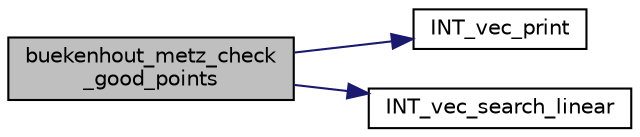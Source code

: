 digraph "buekenhout_metz_check_good_points"
{
  edge [fontname="Helvetica",fontsize="10",labelfontname="Helvetica",labelfontsize="10"];
  node [fontname="Helvetica",fontsize="10",shape=record];
  rankdir="LR";
  Node2454 [label="buekenhout_metz_check\l_good_points",height=0.2,width=0.4,color="black", fillcolor="grey75", style="filled", fontcolor="black"];
  Node2454 -> Node2455 [color="midnightblue",fontsize="10",style="solid",fontname="Helvetica"];
  Node2455 [label="INT_vec_print",height=0.2,width=0.4,color="black", fillcolor="white", style="filled",URL="$df/dbf/sajeeb_8_c.html#a79a5901af0b47dd0d694109543c027fe"];
  Node2454 -> Node2456 [color="midnightblue",fontsize="10",style="solid",fontname="Helvetica"];
  Node2456 [label="INT_vec_search_linear",height=0.2,width=0.4,color="black", fillcolor="white", style="filled",URL="$d5/de2/foundations_2data__structures_2data__structures_8h.html#ad0aa35e081da3ba3cc8841bf086ba9aa"];
}
